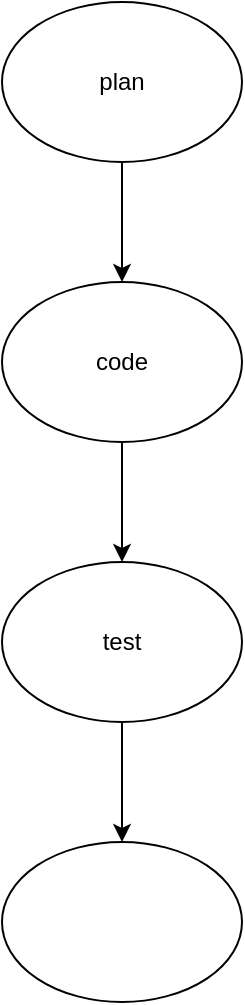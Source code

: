 <mxfile version="28.1.1">
  <diagram name="Page-1" id="FARhHw-Np8QbyITNpKQZ">
    <mxGraphModel dx="1042" dy="562" grid="1" gridSize="10" guides="1" tooltips="1" connect="1" arrows="1" fold="1" page="1" pageScale="1" pageWidth="850" pageHeight="1100" math="0" shadow="0">
      <root>
        <mxCell id="0" />
        <mxCell id="1" parent="0" />
        <mxCell id="lZjFORzeaeY8DDhPI-sn-7" value="" style="edgeStyle=orthogonalEdgeStyle;rounded=0;orthogonalLoop=1;jettySize=auto;html=1;" edge="1" parent="1" source="lZjFORzeaeY8DDhPI-sn-1" target="lZjFORzeaeY8DDhPI-sn-2">
          <mxGeometry relative="1" as="geometry" />
        </mxCell>
        <mxCell id="lZjFORzeaeY8DDhPI-sn-1" value="test" style="ellipse;whiteSpace=wrap;html=1;" vertex="1" parent="1">
          <mxGeometry x="330" y="310" width="120" height="80" as="geometry" />
        </mxCell>
        <mxCell id="lZjFORzeaeY8DDhPI-sn-2" value="" style="ellipse;whiteSpace=wrap;html=1;" vertex="1" parent="1">
          <mxGeometry x="330" y="450" width="120" height="80" as="geometry" />
        </mxCell>
        <mxCell id="lZjFORzeaeY8DDhPI-sn-6" value="" style="edgeStyle=orthogonalEdgeStyle;rounded=0;orthogonalLoop=1;jettySize=auto;html=1;" edge="1" parent="1" source="lZjFORzeaeY8DDhPI-sn-3" target="lZjFORzeaeY8DDhPI-sn-1">
          <mxGeometry relative="1" as="geometry" />
        </mxCell>
        <mxCell id="lZjFORzeaeY8DDhPI-sn-3" value="code" style="ellipse;whiteSpace=wrap;html=1;" vertex="1" parent="1">
          <mxGeometry x="330" y="170" width="120" height="80" as="geometry" />
        </mxCell>
        <mxCell id="lZjFORzeaeY8DDhPI-sn-5" value="" style="edgeStyle=orthogonalEdgeStyle;rounded=0;orthogonalLoop=1;jettySize=auto;html=1;" edge="1" parent="1" source="lZjFORzeaeY8DDhPI-sn-4" target="lZjFORzeaeY8DDhPI-sn-3">
          <mxGeometry relative="1" as="geometry" />
        </mxCell>
        <mxCell id="lZjFORzeaeY8DDhPI-sn-4" value="plan" style="ellipse;whiteSpace=wrap;html=1;" vertex="1" parent="1">
          <mxGeometry x="330" y="30" width="120" height="80" as="geometry" />
        </mxCell>
      </root>
    </mxGraphModel>
  </diagram>
</mxfile>
